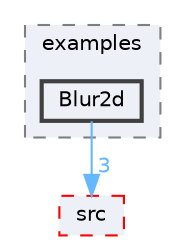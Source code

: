 digraph "FastLED/FastLED/examples/Blur2d"
{
 // LATEX_PDF_SIZE
  bgcolor="transparent";
  edge [fontname=Helvetica,fontsize=10,labelfontname=Helvetica,labelfontsize=10];
  node [fontname=Helvetica,fontsize=10,shape=box,height=0.2,width=0.4];
  compound=true
  subgraph clusterdir_999a185a1a47b3a763bb04a7a263eb0d {
    graph [ bgcolor="#edf0f7", pencolor="grey50", label="examples", fontname=Helvetica,fontsize=10 style="filled,dashed", URL="dir_999a185a1a47b3a763bb04a7a263eb0d.html",tooltip=""]
  dir_8ab53d67167e64e05c3ca914acfe6df0 [label="Blur2d", fillcolor="#edf0f7", color="grey25", style="filled,bold", URL="dir_8ab53d67167e64e05c3ca914acfe6df0.html",tooltip=""];
  }
  dir_e6a3de723047763e6a27a3cab040759e [label="src", fillcolor="#edf0f7", color="red", style="filled,dashed", URL="dir_e6a3de723047763e6a27a3cab040759e.html",tooltip=""];
  dir_8ab53d67167e64e05c3ca914acfe6df0->dir_e6a3de723047763e6a27a3cab040759e [headlabel="3", labeldistance=1.5 headhref="dir_000012_000075.html" href="dir_000012_000075.html" color="steelblue1" fontcolor="steelblue1"];
}
